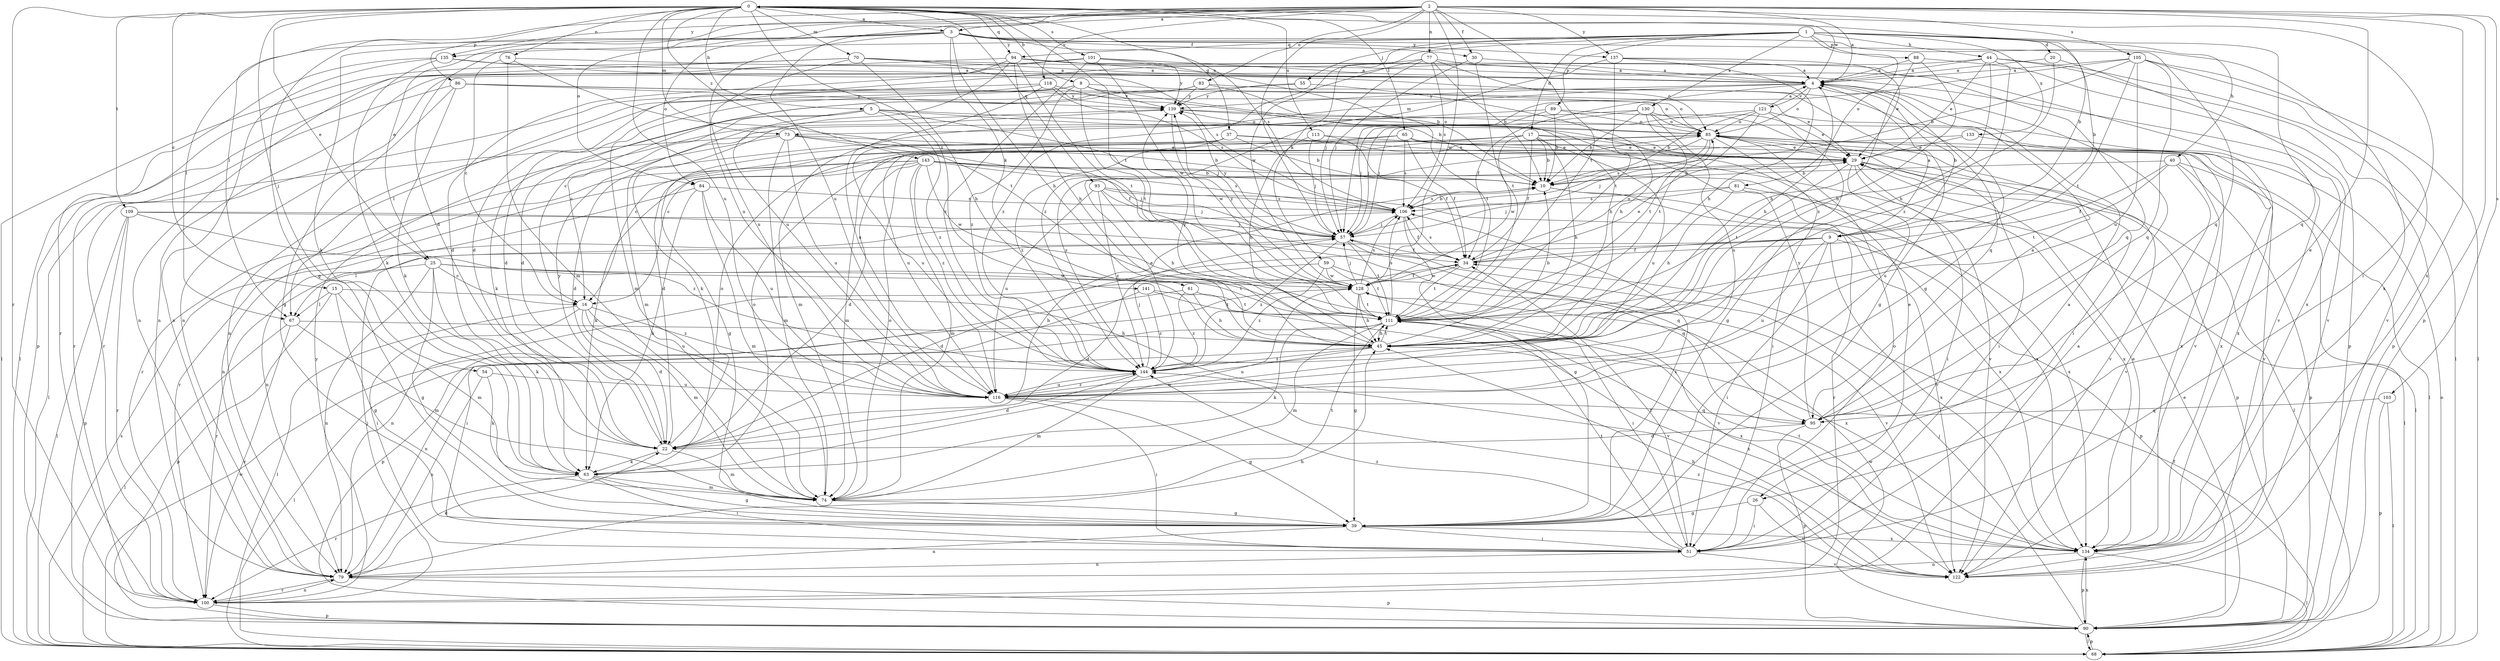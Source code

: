 strict digraph  {
0;
1;
2;
3;
4;
5;
8;
9;
10;
15;
16;
17;
20;
22;
25;
26;
29;
30;
34;
37;
39;
40;
44;
45;
51;
54;
55;
57;
59;
61;
63;
65;
67;
68;
70;
73;
74;
76;
77;
79;
81;
83;
84;
85;
86;
88;
89;
90;
93;
94;
95;
100;
101;
103;
105;
106;
109;
111;
113;
116;
118;
121;
122;
128;
130;
133;
134;
135;
137;
139;
141;
143;
144;
0 -> 3  [label=a];
0 -> 5  [label=b];
0 -> 8  [label=b];
0 -> 9  [label=b];
0 -> 15  [label=c];
0 -> 25  [label=e];
0 -> 37  [label=g];
0 -> 51  [label=i];
0 -> 54  [label=j];
0 -> 65  [label=l];
0 -> 70  [label=m];
0 -> 73  [label=m];
0 -> 76  [label=n];
0 -> 86  [label=p];
0 -> 93  [label=q];
0 -> 94  [label=q];
0 -> 100  [label=r];
0 -> 101  [label=s];
0 -> 109  [label=t];
0 -> 111  [label=t];
0 -> 113  [label=u];
0 -> 116  [label=u];
0 -> 141  [label=z];
0 -> 143  [label=z];
1 -> 9  [label=b];
1 -> 17  [label=d];
1 -> 20  [label=d];
1 -> 40  [label=h];
1 -> 44  [label=h];
1 -> 55  [label=j];
1 -> 59  [label=k];
1 -> 81  [label=o];
1 -> 88  [label=p];
1 -> 89  [label=p];
1 -> 94  [label=q];
1 -> 95  [label=q];
1 -> 128  [label=w];
1 -> 130  [label=x];
1 -> 133  [label=x];
1 -> 135  [label=y];
2 -> 3  [label=a];
2 -> 4  [label=a];
2 -> 22  [label=d];
2 -> 25  [label=e];
2 -> 26  [label=e];
2 -> 30  [label=f];
2 -> 57  [label=j];
2 -> 67  [label=l];
2 -> 77  [label=n];
2 -> 83  [label=o];
2 -> 84  [label=o];
2 -> 90  [label=p];
2 -> 103  [label=s];
2 -> 105  [label=s];
2 -> 111  [label=t];
2 -> 116  [label=u];
2 -> 118  [label=v];
2 -> 128  [label=w];
2 -> 134  [label=x];
2 -> 135  [label=y];
2 -> 137  [label=y];
3 -> 30  [label=f];
3 -> 39  [label=g];
3 -> 45  [label=h];
3 -> 61  [label=k];
3 -> 63  [label=k];
3 -> 67  [label=l];
3 -> 84  [label=o];
3 -> 95  [label=q];
3 -> 106  [label=s];
3 -> 116  [label=u];
3 -> 134  [label=x];
3 -> 137  [label=y];
4 -> 9  [label=b];
4 -> 34  [label=f];
4 -> 45  [label=h];
4 -> 73  [label=m];
4 -> 85  [label=o];
4 -> 95  [label=q];
4 -> 121  [label=v];
4 -> 139  [label=y];
4 -> 0  [label=w];
5 -> 16  [label=c];
5 -> 26  [label=e];
5 -> 57  [label=j];
5 -> 63  [label=k];
5 -> 74  [label=m];
5 -> 85  [label=o];
5 -> 144  [label=z];
8 -> 10  [label=b];
8 -> 67  [label=l];
8 -> 74  [label=m];
8 -> 85  [label=o];
8 -> 111  [label=t];
8 -> 139  [label=y];
8 -> 144  [label=z];
9 -> 4  [label=a];
9 -> 22  [label=d];
9 -> 34  [label=f];
9 -> 51  [label=i];
9 -> 67  [label=l];
9 -> 90  [label=p];
9 -> 116  [label=u];
9 -> 134  [label=x];
10 -> 106  [label=s];
10 -> 122  [label=v];
10 -> 134  [label=x];
15 -> 39  [label=g];
15 -> 67  [label=l];
15 -> 74  [label=m];
15 -> 90  [label=p];
15 -> 122  [label=v];
16 -> 22  [label=d];
16 -> 51  [label=i];
16 -> 68  [label=l];
16 -> 74  [label=m];
16 -> 116  [label=u];
16 -> 144  [label=z];
17 -> 10  [label=b];
17 -> 16  [label=c];
17 -> 22  [label=d];
17 -> 29  [label=e];
17 -> 34  [label=f];
17 -> 45  [label=h];
17 -> 51  [label=i];
17 -> 74  [label=m];
17 -> 116  [label=u];
17 -> 128  [label=w];
20 -> 4  [label=a];
20 -> 45  [label=h];
20 -> 122  [label=v];
22 -> 10  [label=b];
22 -> 63  [label=k];
22 -> 74  [label=m];
22 -> 85  [label=o];
22 -> 139  [label=y];
25 -> 16  [label=c];
25 -> 39  [label=g];
25 -> 63  [label=k];
25 -> 79  [label=n];
25 -> 100  [label=r];
25 -> 111  [label=t];
25 -> 122  [label=v];
25 -> 128  [label=w];
26 -> 39  [label=g];
26 -> 51  [label=i];
26 -> 122  [label=v];
29 -> 10  [label=b];
29 -> 51  [label=i];
29 -> 68  [label=l];
29 -> 90  [label=p];
29 -> 111  [label=t];
29 -> 116  [label=u];
29 -> 134  [label=x];
30 -> 4  [label=a];
30 -> 57  [label=j];
30 -> 111  [label=t];
34 -> 29  [label=e];
34 -> 79  [label=n];
34 -> 85  [label=o];
34 -> 106  [label=s];
34 -> 111  [label=t];
34 -> 128  [label=w];
37 -> 10  [label=b];
37 -> 22  [label=d];
37 -> 29  [label=e];
37 -> 116  [label=u];
37 -> 122  [label=v];
37 -> 144  [label=z];
39 -> 4  [label=a];
39 -> 51  [label=i];
39 -> 79  [label=n];
39 -> 106  [label=s];
39 -> 134  [label=x];
40 -> 10  [label=b];
40 -> 34  [label=f];
40 -> 68  [label=l];
40 -> 90  [label=p];
40 -> 111  [label=t];
40 -> 122  [label=v];
44 -> 4  [label=a];
44 -> 29  [label=e];
44 -> 45  [label=h];
44 -> 68  [label=l];
44 -> 79  [label=n];
44 -> 90  [label=p];
44 -> 144  [label=z];
45 -> 10  [label=b];
45 -> 68  [label=l];
45 -> 111  [label=t];
45 -> 116  [label=u];
45 -> 134  [label=x];
45 -> 139  [label=y];
45 -> 144  [label=z];
51 -> 34  [label=f];
51 -> 79  [label=n];
51 -> 85  [label=o];
51 -> 111  [label=t];
51 -> 122  [label=v];
51 -> 144  [label=z];
54 -> 63  [label=k];
54 -> 79  [label=n];
54 -> 116  [label=u];
55 -> 22  [label=d];
55 -> 45  [label=h];
55 -> 139  [label=y];
57 -> 34  [label=f];
57 -> 95  [label=q];
57 -> 111  [label=t];
57 -> 139  [label=y];
57 -> 144  [label=z];
59 -> 22  [label=d];
59 -> 111  [label=t];
59 -> 122  [label=v];
59 -> 128  [label=w];
59 -> 144  [label=z];
61 -> 45  [label=h];
61 -> 90  [label=p];
61 -> 111  [label=t];
61 -> 144  [label=z];
63 -> 39  [label=g];
63 -> 51  [label=i];
63 -> 74  [label=m];
63 -> 85  [label=o];
63 -> 100  [label=r];
63 -> 128  [label=w];
65 -> 29  [label=e];
65 -> 34  [label=f];
65 -> 39  [label=g];
65 -> 106  [label=s];
65 -> 116  [label=u];
65 -> 134  [label=x];
67 -> 45  [label=h];
67 -> 68  [label=l];
67 -> 74  [label=m];
67 -> 100  [label=r];
68 -> 34  [label=f];
68 -> 85  [label=o];
68 -> 90  [label=p];
68 -> 106  [label=s];
68 -> 128  [label=w];
70 -> 4  [label=a];
70 -> 45  [label=h];
70 -> 68  [label=l];
70 -> 79  [label=n];
70 -> 106  [label=s];
70 -> 116  [label=u];
70 -> 134  [label=x];
73 -> 10  [label=b];
73 -> 29  [label=e];
73 -> 34  [label=f];
73 -> 68  [label=l];
73 -> 74  [label=m];
73 -> 100  [label=r];
73 -> 116  [label=u];
74 -> 39  [label=g];
74 -> 85  [label=o];
74 -> 111  [label=t];
76 -> 4  [label=a];
76 -> 16  [label=c];
76 -> 74  [label=m];
76 -> 111  [label=t];
77 -> 4  [label=a];
77 -> 10  [label=b];
77 -> 22  [label=d];
77 -> 57  [label=j];
77 -> 85  [label=o];
77 -> 106  [label=s];
77 -> 144  [label=z];
79 -> 22  [label=d];
79 -> 45  [label=h];
79 -> 90  [label=p];
79 -> 100  [label=r];
81 -> 45  [label=h];
81 -> 57  [label=j];
81 -> 68  [label=l];
81 -> 100  [label=r];
81 -> 106  [label=s];
83 -> 16  [label=c];
83 -> 39  [label=g];
83 -> 79  [label=n];
83 -> 111  [label=t];
83 -> 139  [label=y];
84 -> 63  [label=k];
84 -> 74  [label=m];
84 -> 79  [label=n];
84 -> 106  [label=s];
84 -> 116  [label=u];
85 -> 29  [label=e];
85 -> 51  [label=i];
85 -> 57  [label=j];
85 -> 68  [label=l];
85 -> 106  [label=s];
85 -> 122  [label=v];
85 -> 134  [label=x];
85 -> 144  [label=z];
86 -> 29  [label=e];
86 -> 39  [label=g];
86 -> 63  [label=k];
86 -> 85  [label=o];
86 -> 100  [label=r];
86 -> 139  [label=y];
88 -> 4  [label=a];
88 -> 45  [label=h];
88 -> 90  [label=p];
88 -> 144  [label=z];
89 -> 10  [label=b];
89 -> 51  [label=i];
89 -> 57  [label=j];
89 -> 74  [label=m];
89 -> 85  [label=o];
90 -> 29  [label=e];
90 -> 57  [label=j];
90 -> 68  [label=l];
90 -> 128  [label=w];
90 -> 134  [label=x];
93 -> 45  [label=h];
93 -> 57  [label=j];
93 -> 106  [label=s];
93 -> 116  [label=u];
93 -> 134  [label=x];
93 -> 144  [label=z];
94 -> 4  [label=a];
94 -> 22  [label=d];
94 -> 45  [label=h];
94 -> 90  [label=p];
94 -> 95  [label=q];
94 -> 111  [label=t];
94 -> 116  [label=u];
94 -> 122  [label=v];
95 -> 4  [label=a];
95 -> 22  [label=d];
95 -> 90  [label=p];
95 -> 139  [label=y];
100 -> 4  [label=a];
100 -> 57  [label=j];
100 -> 79  [label=n];
100 -> 90  [label=p];
100 -> 139  [label=y];
101 -> 4  [label=a];
101 -> 10  [label=b];
101 -> 68  [label=l];
101 -> 79  [label=n];
101 -> 128  [label=w];
101 -> 139  [label=y];
101 -> 144  [label=z];
103 -> 68  [label=l];
103 -> 90  [label=p];
103 -> 95  [label=q];
105 -> 4  [label=a];
105 -> 10  [label=b];
105 -> 57  [label=j];
105 -> 68  [label=l];
105 -> 95  [label=q];
105 -> 111  [label=t];
105 -> 116  [label=u];
105 -> 122  [label=v];
106 -> 10  [label=b];
106 -> 34  [label=f];
106 -> 39  [label=g];
106 -> 57  [label=j];
109 -> 57  [label=j];
109 -> 68  [label=l];
109 -> 90  [label=p];
109 -> 95  [label=q];
109 -> 100  [label=r];
109 -> 144  [label=z];
111 -> 45  [label=h];
111 -> 63  [label=k];
111 -> 74  [label=m];
111 -> 79  [label=n];
111 -> 106  [label=s];
111 -> 134  [label=x];
113 -> 29  [label=e];
113 -> 34  [label=f];
113 -> 45  [label=h];
113 -> 57  [label=j];
116 -> 39  [label=g];
116 -> 51  [label=i];
116 -> 95  [label=q];
116 -> 144  [label=z];
118 -> 22  [label=d];
118 -> 45  [label=h];
118 -> 100  [label=r];
118 -> 106  [label=s];
118 -> 116  [label=u];
118 -> 139  [label=y];
121 -> 4  [label=a];
121 -> 10  [label=b];
121 -> 39  [label=g];
121 -> 57  [label=j];
121 -> 85  [label=o];
121 -> 111  [label=t];
121 -> 134  [label=x];
122 -> 45  [label=h];
122 -> 144  [label=z];
128 -> 34  [label=f];
128 -> 39  [label=g];
128 -> 45  [label=h];
128 -> 51  [label=i];
128 -> 57  [label=j];
128 -> 106  [label=s];
128 -> 111  [label=t];
128 -> 139  [label=y];
130 -> 10  [label=b];
130 -> 29  [label=e];
130 -> 57  [label=j];
130 -> 63  [label=k];
130 -> 85  [label=o];
130 -> 111  [label=t];
130 -> 116  [label=u];
133 -> 16  [label=c];
133 -> 29  [label=e];
133 -> 122  [label=v];
134 -> 29  [label=e];
134 -> 68  [label=l];
134 -> 79  [label=n];
134 -> 90  [label=p];
134 -> 111  [label=t];
135 -> 4  [label=a];
135 -> 39  [label=g];
135 -> 63  [label=k];
135 -> 79  [label=n];
135 -> 100  [label=r];
137 -> 4  [label=a];
137 -> 29  [label=e];
137 -> 45  [label=h];
137 -> 111  [label=t];
137 -> 144  [label=z];
139 -> 85  [label=o];
139 -> 122  [label=v];
139 -> 128  [label=w];
141 -> 51  [label=i];
141 -> 111  [label=t];
141 -> 134  [label=x];
141 -> 144  [label=z];
143 -> 10  [label=b];
143 -> 22  [label=d];
143 -> 57  [label=j];
143 -> 63  [label=k];
143 -> 74  [label=m];
143 -> 79  [label=n];
143 -> 100  [label=r];
143 -> 106  [label=s];
143 -> 128  [label=w];
143 -> 134  [label=x];
143 -> 144  [label=z];
144 -> 22  [label=d];
144 -> 29  [label=e];
144 -> 57  [label=j];
144 -> 74  [label=m];
144 -> 116  [label=u];
}
